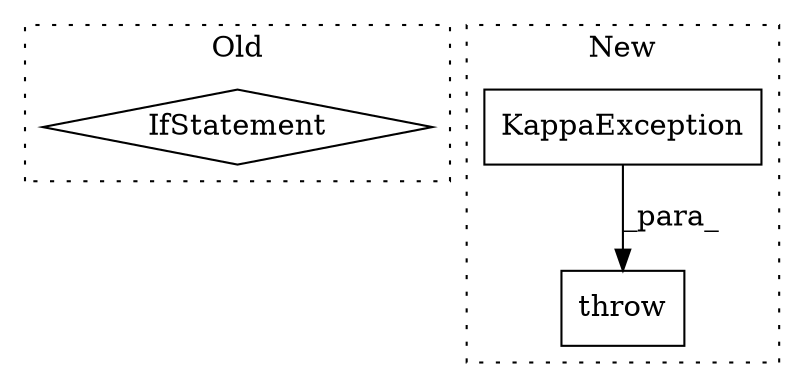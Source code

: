 digraph G {
subgraph cluster0 {
1 [label="IfStatement" a="25" s="2953" l="3" shape="diamond"];
label = "Old";
style="dotted";
}
subgraph cluster1 {
2 [label="KappaException" a="32" s="2873,2930" l="15,1" shape="box"];
3 [label="throw" a="53" s="2867" l="6" shape="box"];
label = "New";
style="dotted";
}
2 -> 3 [label="_para_"];
}